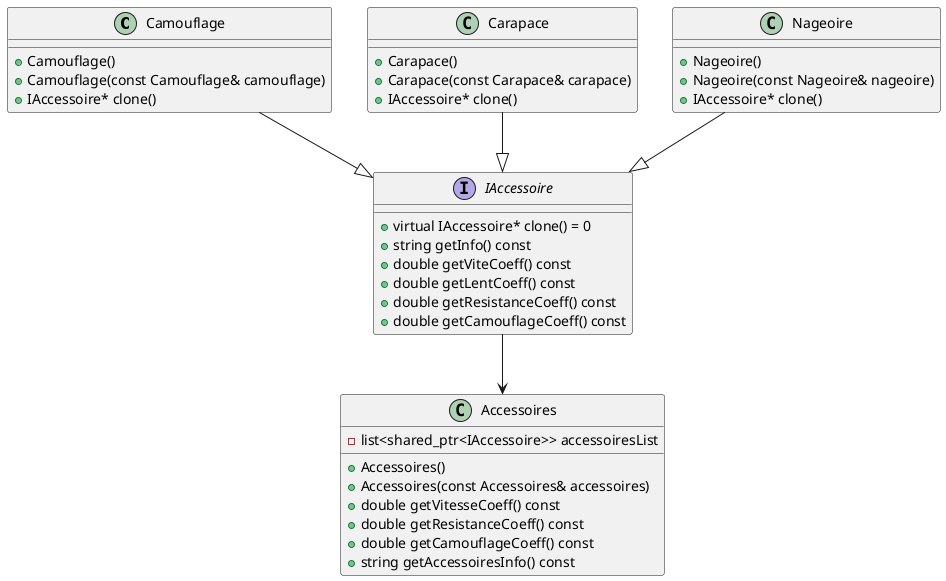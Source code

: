 @startuml GPP-D


class Camouflage {
  +Camouflage()
  +Camouflage(const Camouflage& camouflage)
  +IAccessoire* clone()
}
Camouflage --|> IAccessoire

class Carapace {
  +Carapace()
  +Carapace(const Carapace& carapace)
  +IAccessoire* clone()
}
Carapace --|> IAccessoire

class Nageoire {
  +Nageoire()
  +Nageoire(const Nageoire& nageoire)
  +IAccessoire* clone()
}
Nageoire --|> IAccessoire

class Accessoires {
  -list<shared_ptr<IAccessoire>> accessoiresList
  +Accessoires()
  +Accessoires(const Accessoires& accessoires)
  +double getVitesseCoeff() const
  +double getResistanceCoeff() const
  +double getCamouflageCoeff() const
  +string getAccessoiresInfo() const
}

interface IAccessoire {
  +virtual IAccessoire* clone() = 0
  +string getInfo() const
  +double getViteCoeff() const
  +double getLentCoeff() const
  +double getResistanceCoeff() const
  +double getCamouflageCoeff() const
}

IAccessoire --> Accessoires

@enduml
